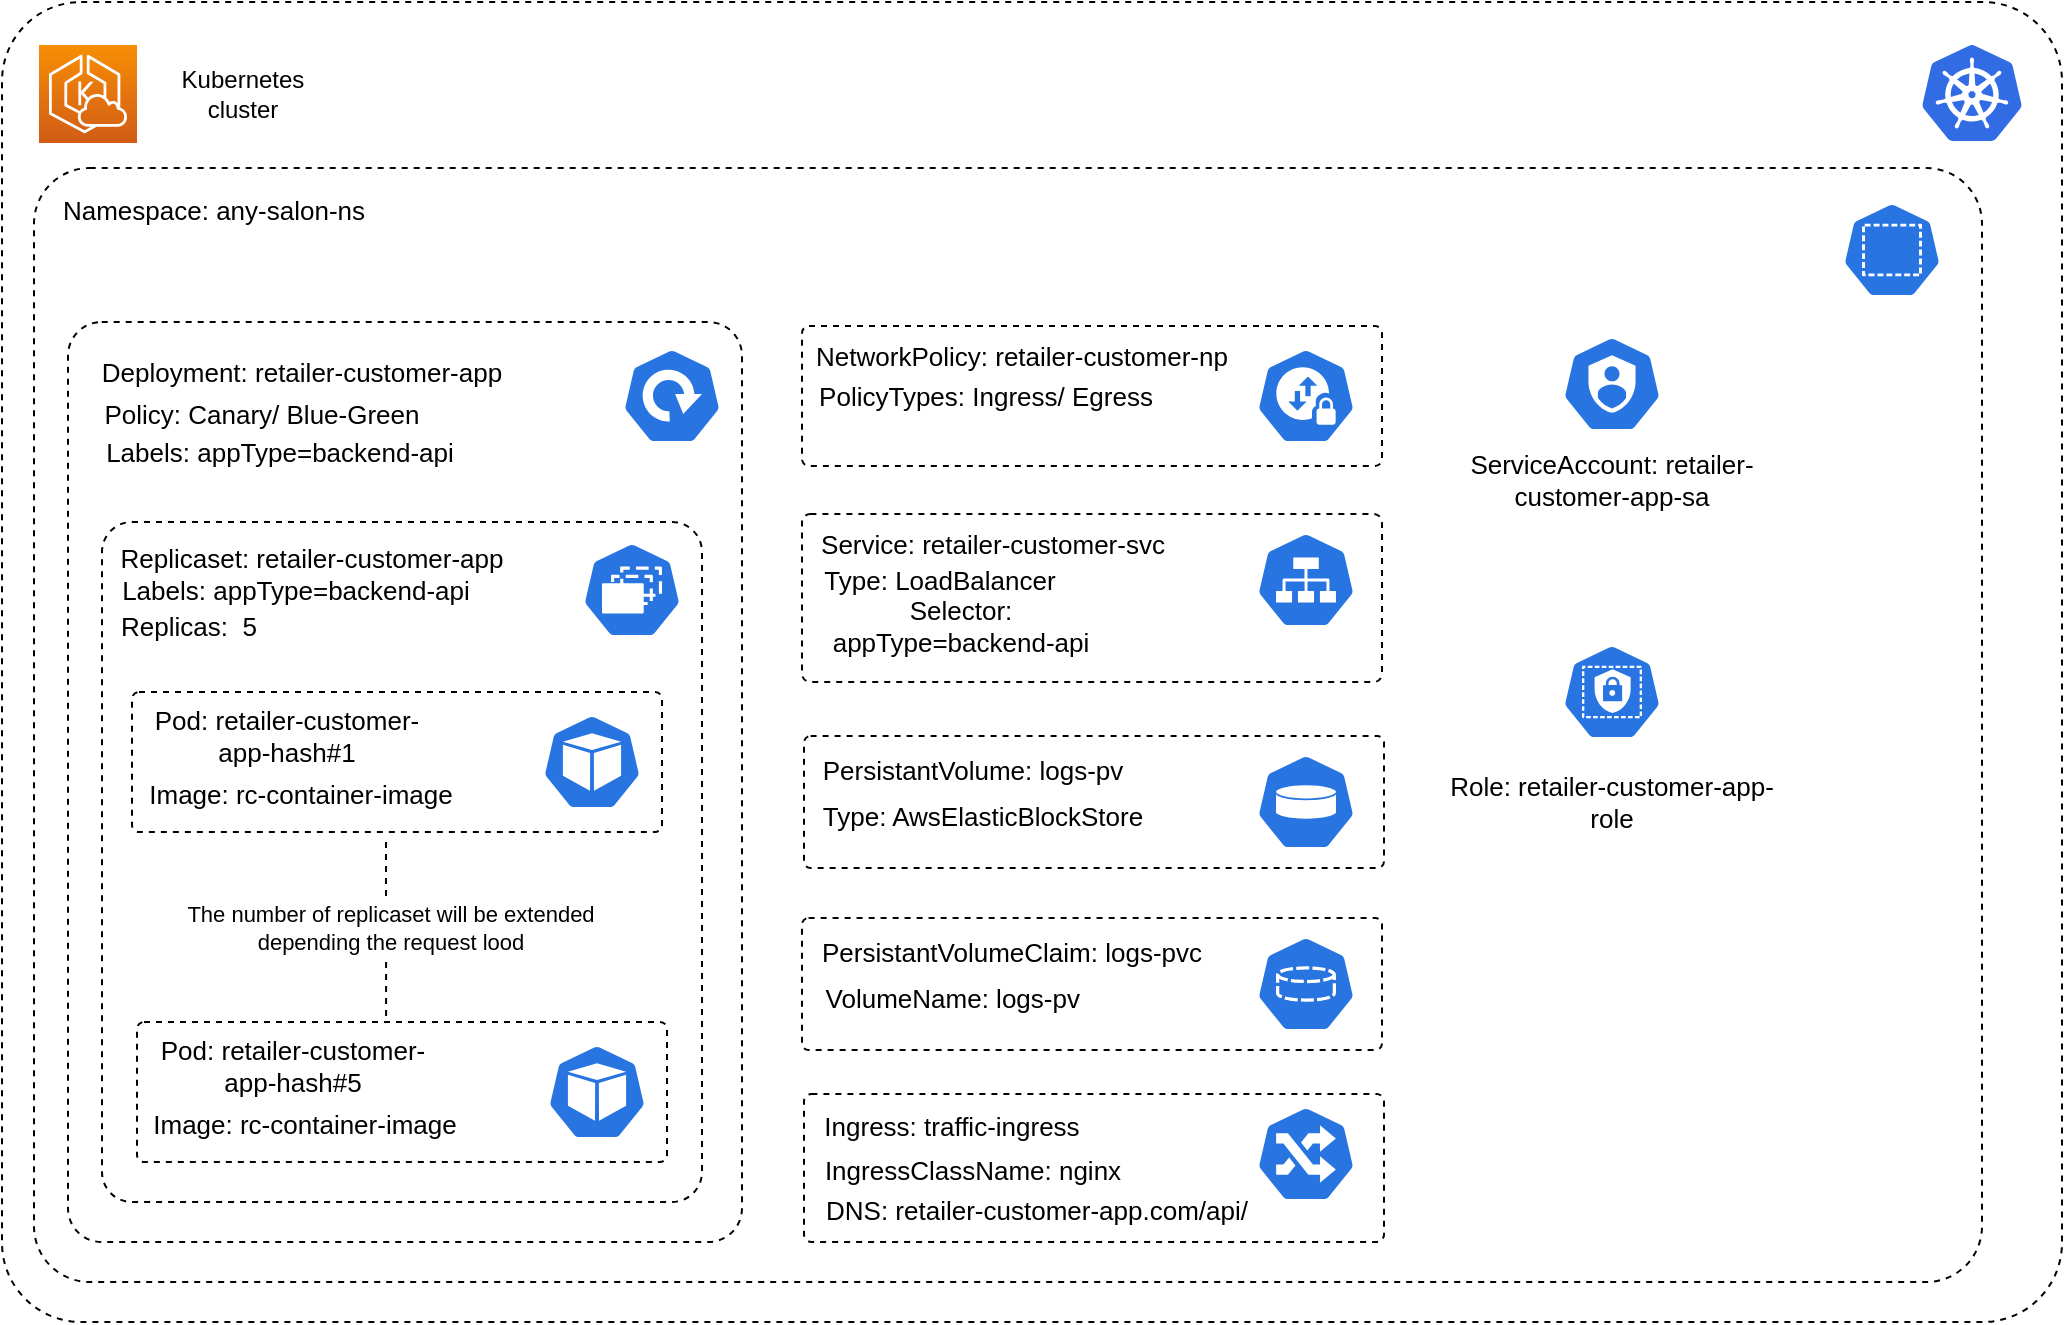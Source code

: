 <mxfile version="21.5.2" type="github">
  <diagram name="Page-1" id="ismsO8F0nd9e3xGDoDac">
    <mxGraphModel dx="1434" dy="684" grid="1" gridSize="10" guides="1" tooltips="1" connect="1" arrows="1" fold="1" page="1" pageScale="1" pageWidth="850" pageHeight="1100" math="0" shadow="0">
      <root>
        <mxCell id="0" />
        <mxCell id="1" parent="0" />
        <mxCell id="Oz9zWObifAngQbhy4g6K-1" value="" style="rounded=1;whiteSpace=wrap;html=1;dashed=1;arcSize=6;" vertex="1" parent="1">
          <mxGeometry x="50" y="110" width="1030" height="660" as="geometry" />
        </mxCell>
        <mxCell id="Oz9zWObifAngQbhy4g6K-3" value="" style="image;sketch=0;aspect=fixed;html=1;points=[];align=center;fontSize=12;image=img/lib/mscae/Kubernetes.svg;" vertex="1" parent="1">
          <mxGeometry x="1010" y="131.5" width="50" height="48" as="geometry" />
        </mxCell>
        <mxCell id="Oz9zWObifAngQbhy4g6K-4" value="Kubernetes cluster" style="text;html=1;strokeColor=none;fillColor=none;align=center;verticalAlign=middle;whiteSpace=wrap;rounded=0;" vertex="1" parent="1">
          <mxGeometry x="121" y="141" width="99" height="30" as="geometry" />
        </mxCell>
        <mxCell id="Oz9zWObifAngQbhy4g6K-5" value="" style="rounded=1;whiteSpace=wrap;html=1;dashed=1;arcSize=5;" vertex="1" parent="1">
          <mxGeometry x="66" y="193" width="974" height="557" as="geometry" />
        </mxCell>
        <mxCell id="Oz9zWObifAngQbhy4g6K-6" value="Namespace: any-salon-ns" style="text;html=1;strokeColor=none;fillColor=none;align=center;verticalAlign=middle;whiteSpace=wrap;rounded=0;fontSize=13;" vertex="1" parent="1">
          <mxGeometry x="76" y="199" width="160" height="30" as="geometry" />
        </mxCell>
        <mxCell id="Oz9zWObifAngQbhy4g6K-7" value="" style="sketch=0;html=1;dashed=0;whitespace=wrap;fillColor=#2875E2;strokeColor=#ffffff;points=[[0.005,0.63,0],[0.1,0.2,0],[0.9,0.2,0],[0.5,0,0],[0.995,0.63,0],[0.72,0.99,0],[0.5,1,0],[0.28,0.99,0]];verticalLabelPosition=bottom;align=center;verticalAlign=top;shape=mxgraph.kubernetes.icon;prIcon=ns" vertex="1" parent="1">
          <mxGeometry x="970" y="210" width="50" height="48" as="geometry" />
        </mxCell>
        <mxCell id="Oz9zWObifAngQbhy4g6K-11" value="" style="rounded=1;whiteSpace=wrap;html=1;dashed=1;arcSize=5;" vertex="1" parent="1">
          <mxGeometry x="83" y="270" width="337" height="460" as="geometry" />
        </mxCell>
        <mxCell id="Oz9zWObifAngQbhy4g6K-15" value="" style="sketch=0;html=1;dashed=0;whitespace=wrap;fillColor=#2875E2;strokeColor=#ffffff;points=[[0.005,0.63,0],[0.1,0.2,0],[0.9,0.2,0],[0.5,0,0],[0.995,0.63,0],[0.72,0.99,0],[0.5,1,0],[0.28,0.99,0]];verticalLabelPosition=bottom;align=center;verticalAlign=top;shape=mxgraph.kubernetes.icon;prIcon=deploy" vertex="1" parent="1">
          <mxGeometry x="360" y="283" width="50" height="48" as="geometry" />
        </mxCell>
        <mxCell id="Oz9zWObifAngQbhy4g6K-16" value="Deployment: retailer-customer-app" style="text;html=1;strokeColor=none;fillColor=none;align=center;verticalAlign=middle;whiteSpace=wrap;rounded=0;fontSize=13;" vertex="1" parent="1">
          <mxGeometry x="90" y="280" width="220" height="30" as="geometry" />
        </mxCell>
        <mxCell id="Oz9zWObifAngQbhy4g6K-17" value="Policy: Canary/ Blue-Green" style="text;html=1;strokeColor=none;fillColor=none;align=center;verticalAlign=middle;whiteSpace=wrap;rounded=0;fontSize=13;" vertex="1" parent="1">
          <mxGeometry x="90" y="301" width="180" height="30" as="geometry" />
        </mxCell>
        <mxCell id="Oz9zWObifAngQbhy4g6K-18" value="Labels: appType=backend-api" style="text;html=1;strokeColor=none;fillColor=none;align=center;verticalAlign=middle;whiteSpace=wrap;rounded=0;fontSize=13;" vertex="1" parent="1">
          <mxGeometry x="89" y="320" width="200" height="30" as="geometry" />
        </mxCell>
        <mxCell id="Oz9zWObifAngQbhy4g6K-19" value="" style="rounded=1;whiteSpace=wrap;html=1;dashed=1;arcSize=5;" vertex="1" parent="1">
          <mxGeometry x="100" y="370" width="300" height="340" as="geometry" />
        </mxCell>
        <mxCell id="Oz9zWObifAngQbhy4g6K-20" value="" style="sketch=0;html=1;dashed=0;whitespace=wrap;fillColor=#2875E2;strokeColor=#ffffff;points=[[0.005,0.63,0],[0.1,0.2,0],[0.9,0.2,0],[0.5,0,0],[0.995,0.63,0],[0.72,0.99,0],[0.5,1,0],[0.28,0.99,0]];verticalLabelPosition=bottom;align=center;verticalAlign=top;shape=mxgraph.kubernetes.icon;prIcon=rs" vertex="1" parent="1">
          <mxGeometry x="340" y="380" width="50" height="48" as="geometry" />
        </mxCell>
        <mxCell id="Oz9zWObifAngQbhy4g6K-21" value="Replicaset: retailer-customer-app" style="text;html=1;strokeColor=none;fillColor=none;align=center;verticalAlign=middle;whiteSpace=wrap;rounded=0;fontSize=13;" vertex="1" parent="1">
          <mxGeometry x="100" y="373" width="210" height="30" as="geometry" />
        </mxCell>
        <mxCell id="Oz9zWObifAngQbhy4g6K-22" value="Labels: appType=backend-api" style="text;html=1;strokeColor=none;fillColor=none;align=center;verticalAlign=middle;whiteSpace=wrap;rounded=0;fontSize=13;" vertex="1" parent="1">
          <mxGeometry x="97" y="389" width="200" height="30" as="geometry" />
        </mxCell>
        <mxCell id="Oz9zWObifAngQbhy4g6K-23" value="" style="rounded=1;whiteSpace=wrap;html=1;dashed=1;arcSize=5;" vertex="1" parent="1">
          <mxGeometry x="115" y="455" width="265" height="70" as="geometry" />
        </mxCell>
        <mxCell id="Oz9zWObifAngQbhy4g6K-24" value="" style="sketch=0;html=1;dashed=0;whitespace=wrap;fillColor=#2875E2;strokeColor=#ffffff;points=[[0.005,0.63,0],[0.1,0.2,0],[0.9,0.2,0],[0.5,0,0],[0.995,0.63,0],[0.72,0.99,0],[0.5,1,0],[0.28,0.99,0]];verticalLabelPosition=bottom;align=center;verticalAlign=top;shape=mxgraph.kubernetes.icon;prIcon=pod" vertex="1" parent="1">
          <mxGeometry x="320" y="466" width="50" height="48" as="geometry" />
        </mxCell>
        <mxCell id="Oz9zWObifAngQbhy4g6K-25" value="Pod: retailer-customer-app-hash#1" style="text;html=1;strokeColor=none;fillColor=none;align=center;verticalAlign=middle;whiteSpace=wrap;rounded=0;fontSize=13;" vertex="1" parent="1">
          <mxGeometry x="125" y="462" width="135" height="30" as="geometry" />
        </mxCell>
        <mxCell id="Oz9zWObifAngQbhy4g6K-26" value="Image: rc-container-image" style="text;html=1;strokeColor=none;fillColor=none;align=center;verticalAlign=middle;whiteSpace=wrap;rounded=0;fontSize=13;" vertex="1" parent="1">
          <mxGeometry x="119.5" y="491" width="158.5" height="30" as="geometry" />
        </mxCell>
        <mxCell id="Oz9zWObifAngQbhy4g6K-27" value="Replicas:&amp;nbsp; 5" style="text;html=1;strokeColor=none;fillColor=none;align=center;verticalAlign=middle;whiteSpace=wrap;rounded=0;fontSize=13;" vertex="1" parent="1">
          <mxGeometry x="97" y="407" width="93" height="30" as="geometry" />
        </mxCell>
        <mxCell id="Oz9zWObifAngQbhy4g6K-28" value="" style="endArrow=none;dashed=1;html=1;rounded=0;entryX=0.47;entryY=0;entryDx=0;entryDy=0;entryPerimeter=0;" edge="1" parent="1" target="Oz9zWObifAngQbhy4g6K-29">
          <mxGeometry width="50" height="50" relative="1" as="geometry">
            <mxPoint x="242" y="530" as="sourcePoint" />
            <mxPoint x="320" y="700" as="targetPoint" />
          </mxGeometry>
        </mxCell>
        <mxCell id="Oz9zWObifAngQbhy4g6K-33" value="The number of replicaset will be extended &lt;br&gt;depending the request lood" style="edgeLabel;html=1;align=center;verticalAlign=middle;resizable=0;points=[];" vertex="1" connectable="0" parent="Oz9zWObifAngQbhy4g6K-28">
          <mxGeometry x="-0.044" y="2" relative="1" as="geometry">
            <mxPoint as="offset" />
          </mxGeometry>
        </mxCell>
        <mxCell id="Oz9zWObifAngQbhy4g6K-29" value="" style="rounded=1;whiteSpace=wrap;html=1;dashed=1;arcSize=5;" vertex="1" parent="1">
          <mxGeometry x="117.5" y="620" width="265" height="70" as="geometry" />
        </mxCell>
        <mxCell id="Oz9zWObifAngQbhy4g6K-30" value="" style="sketch=0;html=1;dashed=0;whitespace=wrap;fillColor=#2875E2;strokeColor=#ffffff;points=[[0.005,0.63,0],[0.1,0.2,0],[0.9,0.2,0],[0.5,0,0],[0.995,0.63,0],[0.72,0.99,0],[0.5,1,0],[0.28,0.99,0]];verticalLabelPosition=bottom;align=center;verticalAlign=top;shape=mxgraph.kubernetes.icon;prIcon=pod" vertex="1" parent="1">
          <mxGeometry x="322.5" y="631" width="50" height="48" as="geometry" />
        </mxCell>
        <mxCell id="Oz9zWObifAngQbhy4g6K-31" value="Pod: retailer-customer-app-hash#5" style="text;html=1;strokeColor=none;fillColor=none;align=center;verticalAlign=middle;whiteSpace=wrap;rounded=0;fontSize=13;" vertex="1" parent="1">
          <mxGeometry x="127.5" y="627" width="135" height="30" as="geometry" />
        </mxCell>
        <mxCell id="Oz9zWObifAngQbhy4g6K-32" value="Image: rc-container-image" style="text;html=1;strokeColor=none;fillColor=none;align=center;verticalAlign=middle;whiteSpace=wrap;rounded=0;fontSize=13;" vertex="1" parent="1">
          <mxGeometry x="122" y="656" width="158.5" height="30" as="geometry" />
        </mxCell>
        <mxCell id="Oz9zWObifAngQbhy4g6K-35" value="" style="rounded=1;whiteSpace=wrap;html=1;dashed=1;arcSize=5;" vertex="1" parent="1">
          <mxGeometry x="450" y="272" width="290" height="70" as="geometry" />
        </mxCell>
        <mxCell id="Oz9zWObifAngQbhy4g6K-36" value="" style="sketch=0;html=1;dashed=0;whitespace=wrap;fillColor=#2875E2;strokeColor=#ffffff;points=[[0.005,0.63,0],[0.1,0.2,0],[0.9,0.2,0],[0.5,0,0],[0.995,0.63,0],[0.72,0.99,0],[0.5,1,0],[0.28,0.99,0]];verticalLabelPosition=bottom;align=center;verticalAlign=top;shape=mxgraph.kubernetes.icon;prIcon=netpol" vertex="1" parent="1">
          <mxGeometry x="677" y="283" width="50" height="48" as="geometry" />
        </mxCell>
        <mxCell id="Oz9zWObifAngQbhy4g6K-37" value="NetworkPolicy: retailer-customer-np" style="text;html=1;strokeColor=none;fillColor=none;align=center;verticalAlign=middle;whiteSpace=wrap;rounded=0;fontSize=13;" vertex="1" parent="1">
          <mxGeometry x="450" y="272" width="220" height="30" as="geometry" />
        </mxCell>
        <mxCell id="Oz9zWObifAngQbhy4g6K-38" value="PolicyTypes: Ingress/ Egress" style="text;html=1;strokeColor=none;fillColor=none;align=center;verticalAlign=middle;whiteSpace=wrap;rounded=0;fontSize=13;" vertex="1" parent="1">
          <mxGeometry x="457" y="292" width="170" height="30" as="geometry" />
        </mxCell>
        <mxCell id="Oz9zWObifAngQbhy4g6K-40" value="" style="rounded=1;whiteSpace=wrap;html=1;dashed=1;arcSize=5;" vertex="1" parent="1">
          <mxGeometry x="451" y="477" width="290" height="66" as="geometry" />
        </mxCell>
        <mxCell id="Oz9zWObifAngQbhy4g6K-41" value="" style="sketch=0;html=1;dashed=0;whitespace=wrap;fillColor=#2875E2;strokeColor=#ffffff;points=[[0.005,0.63,0],[0.1,0.2,0],[0.9,0.2,0],[0.5,0,0],[0.995,0.63,0],[0.72,0.99,0],[0.5,1,0],[0.28,0.99,0]];verticalLabelPosition=bottom;align=center;verticalAlign=top;shape=mxgraph.kubernetes.icon;prIcon=pv" vertex="1" parent="1">
          <mxGeometry x="677" y="486" width="50" height="48" as="geometry" />
        </mxCell>
        <mxCell id="Oz9zWObifAngQbhy4g6K-42" value="PersistantVolume: logs-pv" style="text;html=1;strokeColor=none;fillColor=none;align=center;verticalAlign=middle;whiteSpace=wrap;rounded=0;fontSize=13;" vertex="1" parent="1">
          <mxGeometry x="451" y="479" width="169" height="30" as="geometry" />
        </mxCell>
        <mxCell id="Oz9zWObifAngQbhy4g6K-43" value="Type: AwsElasticBlockStore" style="text;html=1;strokeColor=none;fillColor=none;align=center;verticalAlign=middle;whiteSpace=wrap;rounded=0;fontSize=13;" vertex="1" parent="1">
          <mxGeometry x="451" y="502" width="179" height="30" as="geometry" />
        </mxCell>
        <mxCell id="Oz9zWObifAngQbhy4g6K-44" value="" style="rounded=1;whiteSpace=wrap;html=1;dashed=1;arcSize=5;" vertex="1" parent="1">
          <mxGeometry x="450" y="568" width="290" height="66" as="geometry" />
        </mxCell>
        <mxCell id="Oz9zWObifAngQbhy4g6K-45" value="PersistantVolumeClaim: logs-pvc" style="text;html=1;strokeColor=none;fillColor=none;align=center;verticalAlign=middle;whiteSpace=wrap;rounded=0;fontSize=13;" vertex="1" parent="1">
          <mxGeometry x="450" y="570" width="210" height="30" as="geometry" />
        </mxCell>
        <mxCell id="Oz9zWObifAngQbhy4g6K-46" value="VolumeName: logs-pv&amp;nbsp;&amp;nbsp;" style="text;html=1;strokeColor=none;fillColor=none;align=center;verticalAlign=middle;whiteSpace=wrap;rounded=0;fontSize=13;" vertex="1" parent="1">
          <mxGeometry x="458" y="593" width="142" height="30" as="geometry" />
        </mxCell>
        <mxCell id="Oz9zWObifAngQbhy4g6K-47" value="" style="sketch=0;html=1;dashed=0;whitespace=wrap;fillColor=#2875E2;strokeColor=#ffffff;points=[[0.005,0.63,0],[0.1,0.2,0],[0.9,0.2,0],[0.5,0,0],[0.995,0.63,0],[0.72,0.99,0],[0.5,1,0],[0.28,0.99,0]];verticalLabelPosition=bottom;align=center;verticalAlign=top;shape=mxgraph.kubernetes.icon;prIcon=pvc" vertex="1" parent="1">
          <mxGeometry x="677" y="577" width="50" height="48" as="geometry" />
        </mxCell>
        <mxCell id="Oz9zWObifAngQbhy4g6K-48" value="" style="rounded=1;whiteSpace=wrap;html=1;dashed=1;arcSize=5;" vertex="1" parent="1">
          <mxGeometry x="450" y="366" width="290" height="84" as="geometry" />
        </mxCell>
        <mxCell id="Oz9zWObifAngQbhy4g6K-49" value="" style="sketch=0;html=1;dashed=0;whitespace=wrap;fillColor=#2875E2;strokeColor=#ffffff;points=[[0.005,0.63,0],[0.1,0.2,0],[0.9,0.2,0],[0.5,0,0],[0.995,0.63,0],[0.72,0.99,0],[0.5,1,0],[0.28,0.99,0]];verticalLabelPosition=bottom;align=center;verticalAlign=top;shape=mxgraph.kubernetes.icon;prIcon=svc" vertex="1" parent="1">
          <mxGeometry x="677" y="375" width="50" height="48" as="geometry" />
        </mxCell>
        <mxCell id="Oz9zWObifAngQbhy4g6K-50" value="Service: retailer-customer-svc" style="text;html=1;strokeColor=none;fillColor=none;align=center;verticalAlign=middle;whiteSpace=wrap;rounded=0;fontSize=13;" vertex="1" parent="1">
          <mxGeometry x="451" y="366" width="189" height="30" as="geometry" />
        </mxCell>
        <mxCell id="Oz9zWObifAngQbhy4g6K-51" value="Type: LoadBalancer" style="text;html=1;strokeColor=none;fillColor=none;align=center;verticalAlign=middle;whiteSpace=wrap;rounded=0;fontSize=13;" vertex="1" parent="1">
          <mxGeometry x="449" y="384" width="140" height="30" as="geometry" />
        </mxCell>
        <mxCell id="Oz9zWObifAngQbhy4g6K-52" value="Selector: appType=backend-api" style="text;html=1;strokeColor=none;fillColor=none;align=center;verticalAlign=middle;whiteSpace=wrap;rounded=0;fontSize=13;" vertex="1" parent="1">
          <mxGeometry x="449" y="407" width="161" height="30" as="geometry" />
        </mxCell>
        <mxCell id="Oz9zWObifAngQbhy4g6K-53" value="" style="rounded=1;whiteSpace=wrap;html=1;dashed=1;arcSize=5;" vertex="1" parent="1">
          <mxGeometry x="451" y="656" width="290" height="74" as="geometry" />
        </mxCell>
        <mxCell id="Oz9zWObifAngQbhy4g6K-54" value="Ingress: traffic-ingress" style="text;html=1;strokeColor=none;fillColor=none;align=center;verticalAlign=middle;whiteSpace=wrap;rounded=0;fontSize=13;" vertex="1" parent="1">
          <mxGeometry x="420" y="657" width="210" height="30" as="geometry" />
        </mxCell>
        <mxCell id="Oz9zWObifAngQbhy4g6K-55" value="IngressClassName: nginx" style="text;html=1;strokeColor=none;fillColor=none;align=center;verticalAlign=middle;whiteSpace=wrap;rounded=0;fontSize=13;" vertex="1" parent="1">
          <mxGeometry x="455" y="679" width="161" height="30" as="geometry" />
        </mxCell>
        <mxCell id="Oz9zWObifAngQbhy4g6K-57" value="" style="sketch=0;html=1;dashed=0;whitespace=wrap;fillColor=#2875E2;strokeColor=#ffffff;points=[[0.005,0.63,0],[0.1,0.2,0],[0.9,0.2,0],[0.5,0,0],[0.995,0.63,0],[0.72,0.99,0],[0.5,1,0],[0.28,0.99,0]];verticalLabelPosition=bottom;align=center;verticalAlign=top;shape=mxgraph.kubernetes.icon;prIcon=ing" vertex="1" parent="1">
          <mxGeometry x="677" y="662" width="50" height="48" as="geometry" />
        </mxCell>
        <mxCell id="Oz9zWObifAngQbhy4g6K-58" value="DNS: retailer-customer-app.com/api/&lt;br&gt;" style="text;html=1;strokeColor=none;fillColor=none;align=center;verticalAlign=middle;whiteSpace=wrap;rounded=0;fontSize=13;" vertex="1" parent="1">
          <mxGeometry x="455" y="699" width="225" height="30" as="geometry" />
        </mxCell>
        <mxCell id="Oz9zWObifAngQbhy4g6K-59" value="" style="sketch=0;html=1;dashed=0;whitespace=wrap;fillColor=#2875E2;strokeColor=#ffffff;points=[[0.005,0.63,0],[0.1,0.2,0],[0.9,0.2,0],[0.5,0,0],[0.995,0.63,0],[0.72,0.99,0],[0.5,1,0],[0.28,0.99,0]];verticalLabelPosition=bottom;align=center;verticalAlign=top;shape=mxgraph.kubernetes.icon;prIcon=sa" vertex="1" parent="1">
          <mxGeometry x="830" y="277" width="50" height="48" as="geometry" />
        </mxCell>
        <mxCell id="Oz9zWObifAngQbhy4g6K-60" value="ServiceAccount: retailer-customer-app-sa&lt;br&gt;" style="text;html=1;strokeColor=none;fillColor=none;align=center;verticalAlign=middle;whiteSpace=wrap;rounded=0;fontSize=13;" vertex="1" parent="1">
          <mxGeometry x="770" y="334" width="170" height="30" as="geometry" />
        </mxCell>
        <mxCell id="Oz9zWObifAngQbhy4g6K-61" value="" style="sketch=0;html=1;dashed=0;whitespace=wrap;fillColor=#2875E2;strokeColor=#ffffff;points=[[0.005,0.63,0],[0.1,0.2,0],[0.9,0.2,0],[0.5,0,0],[0.995,0.63,0],[0.72,0.99,0],[0.5,1,0],[0.28,0.99,0]];verticalLabelPosition=bottom;align=center;verticalAlign=top;shape=mxgraph.kubernetes.icon;prIcon=role" vertex="1" parent="1">
          <mxGeometry x="830" y="431" width="50" height="48" as="geometry" />
        </mxCell>
        <mxCell id="Oz9zWObifAngQbhy4g6K-62" value="Role: retailer-customer-app-role" style="text;html=1;strokeColor=none;fillColor=none;align=center;verticalAlign=middle;whiteSpace=wrap;rounded=0;fontSize=13;" vertex="1" parent="1">
          <mxGeometry x="770" y="495" width="170" height="30" as="geometry" />
        </mxCell>
        <mxCell id="Oz9zWObifAngQbhy4g6K-63" value="" style="sketch=0;points=[[0,0,0],[0.25,0,0],[0.5,0,0],[0.75,0,0],[1,0,0],[0,1,0],[0.25,1,0],[0.5,1,0],[0.75,1,0],[1,1,0],[0,0.25,0],[0,0.5,0],[0,0.75,0],[1,0.25,0],[1,0.5,0],[1,0.75,0]];outlineConnect=0;fontColor=#232F3E;gradientColor=#F78E04;gradientDirection=north;fillColor=#D05C17;strokeColor=#ffffff;dashed=0;verticalLabelPosition=bottom;verticalAlign=top;align=center;html=1;fontSize=12;fontStyle=0;aspect=fixed;shape=mxgraph.aws4.resourceIcon;resIcon=mxgraph.aws4.eks_cloud;" vertex="1" parent="1">
          <mxGeometry x="68.5" y="131.5" width="49" height="49" as="geometry" />
        </mxCell>
      </root>
    </mxGraphModel>
  </diagram>
</mxfile>
